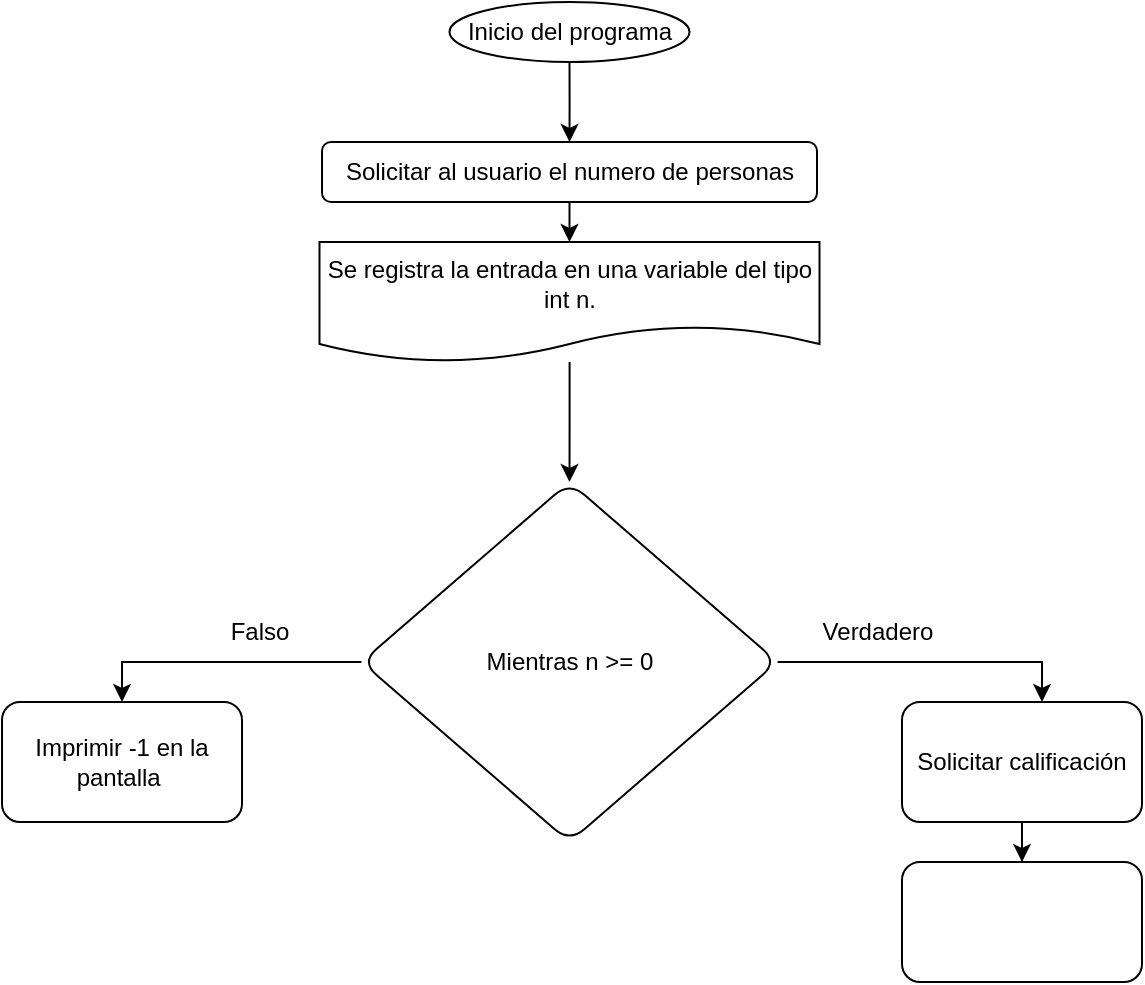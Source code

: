 <mxfile version="24.7.16">
  <diagram name="Página-1" id="abuLJBTFDbg1C9s6nDSt">
    <mxGraphModel dx="658" dy="446" grid="1" gridSize="10" guides="1" tooltips="1" connect="1" arrows="1" fold="1" page="1" pageScale="1" pageWidth="827" pageHeight="1169" math="0" shadow="0">
      <root>
        <mxCell id="0" />
        <mxCell id="1" parent="0" />
        <mxCell id="pNPqIXBsP1YfmATv3oyi-7" value="" style="edgeStyle=orthogonalEdgeStyle;rounded=0;orthogonalLoop=1;jettySize=auto;html=1;" edge="1" parent="1" source="pNPqIXBsP1YfmATv3oyi-4" target="pNPqIXBsP1YfmATv3oyi-6">
          <mxGeometry relative="1" as="geometry" />
        </mxCell>
        <mxCell id="pNPqIXBsP1YfmATv3oyi-4" value="Inicio del programa" style="ellipse;whiteSpace=wrap;html=1;" vertex="1" parent="1">
          <mxGeometry x="313.75" y="30" width="120" height="30" as="geometry" />
        </mxCell>
        <mxCell id="pNPqIXBsP1YfmATv3oyi-17" value="" style="edgeStyle=orthogonalEdgeStyle;rounded=0;orthogonalLoop=1;jettySize=auto;html=1;" edge="1" parent="1" source="pNPqIXBsP1YfmATv3oyi-6" target="pNPqIXBsP1YfmATv3oyi-16">
          <mxGeometry relative="1" as="geometry" />
        </mxCell>
        <mxCell id="pNPqIXBsP1YfmATv3oyi-6" value="Solicitar al usuario el numero de personas" style="rounded=1;whiteSpace=wrap;html=1;" vertex="1" parent="1">
          <mxGeometry x="250" y="100" width="247.5" height="30" as="geometry" />
        </mxCell>
        <mxCell id="pNPqIXBsP1YfmATv3oyi-19" value="" style="edgeStyle=orthogonalEdgeStyle;rounded=0;orthogonalLoop=1;jettySize=auto;html=1;" edge="1" parent="1" source="pNPqIXBsP1YfmATv3oyi-16" target="pNPqIXBsP1YfmATv3oyi-18">
          <mxGeometry relative="1" as="geometry" />
        </mxCell>
        <mxCell id="pNPqIXBsP1YfmATv3oyi-16" value="Se registra la entrada en una variable del tipo int n." style="shape=document;whiteSpace=wrap;html=1;boundedLbl=1;rounded=1;" vertex="1" parent="1">
          <mxGeometry x="248.75" y="150" width="250" height="60" as="geometry" />
        </mxCell>
        <mxCell id="pNPqIXBsP1YfmATv3oyi-21" value="" style="edgeStyle=orthogonalEdgeStyle;rounded=0;orthogonalLoop=1;jettySize=auto;html=1;" edge="1" parent="1" source="pNPqIXBsP1YfmATv3oyi-18" target="pNPqIXBsP1YfmATv3oyi-20">
          <mxGeometry relative="1" as="geometry">
            <Array as="points">
              <mxPoint x="610" y="360" />
            </Array>
          </mxGeometry>
        </mxCell>
        <mxCell id="pNPqIXBsP1YfmATv3oyi-23" value="" style="edgeStyle=orthogonalEdgeStyle;rounded=0;orthogonalLoop=1;jettySize=auto;html=1;entryX=0.5;entryY=0;entryDx=0;entryDy=0;" edge="1" parent="1" source="pNPqIXBsP1YfmATv3oyi-18" target="pNPqIXBsP1YfmATv3oyi-22">
          <mxGeometry relative="1" as="geometry">
            <Array as="points">
              <mxPoint x="150" y="360" />
            </Array>
          </mxGeometry>
        </mxCell>
        <mxCell id="pNPqIXBsP1YfmATv3oyi-18" value="Mientras n &amp;gt;= 0" style="rhombus;whiteSpace=wrap;html=1;rounded=1;" vertex="1" parent="1">
          <mxGeometry x="269.69" y="270" width="208.12" height="180" as="geometry" />
        </mxCell>
        <mxCell id="pNPqIXBsP1YfmATv3oyi-27" value="" style="edgeStyle=orthogonalEdgeStyle;rounded=0;orthogonalLoop=1;jettySize=auto;html=1;" edge="1" parent="1" source="pNPqIXBsP1YfmATv3oyi-20" target="pNPqIXBsP1YfmATv3oyi-26">
          <mxGeometry relative="1" as="geometry" />
        </mxCell>
        <mxCell id="pNPqIXBsP1YfmATv3oyi-20" value="Solicitar calificación" style="whiteSpace=wrap;html=1;rounded=1;" vertex="1" parent="1">
          <mxGeometry x="540" y="380" width="120" height="60" as="geometry" />
        </mxCell>
        <mxCell id="pNPqIXBsP1YfmATv3oyi-22" value="Imprimir -1 en la pantalla&amp;nbsp;" style="whiteSpace=wrap;html=1;rounded=1;" vertex="1" parent="1">
          <mxGeometry x="90" y="380" width="120" height="60" as="geometry" />
        </mxCell>
        <mxCell id="pNPqIXBsP1YfmATv3oyi-24" value="Falso" style="text;html=1;align=center;verticalAlign=middle;whiteSpace=wrap;rounded=0;" vertex="1" parent="1">
          <mxGeometry x="188.75" y="330" width="60" height="30" as="geometry" />
        </mxCell>
        <mxCell id="pNPqIXBsP1YfmATv3oyi-25" value="Verdadero" style="text;html=1;align=center;verticalAlign=middle;whiteSpace=wrap;rounded=0;" vertex="1" parent="1">
          <mxGeometry x="497.5" y="330" width="60" height="30" as="geometry" />
        </mxCell>
        <mxCell id="pNPqIXBsP1YfmATv3oyi-26" value="" style="whiteSpace=wrap;html=1;rounded=1;" vertex="1" parent="1">
          <mxGeometry x="540" y="460" width="120" height="60" as="geometry" />
        </mxCell>
      </root>
    </mxGraphModel>
  </diagram>
</mxfile>

